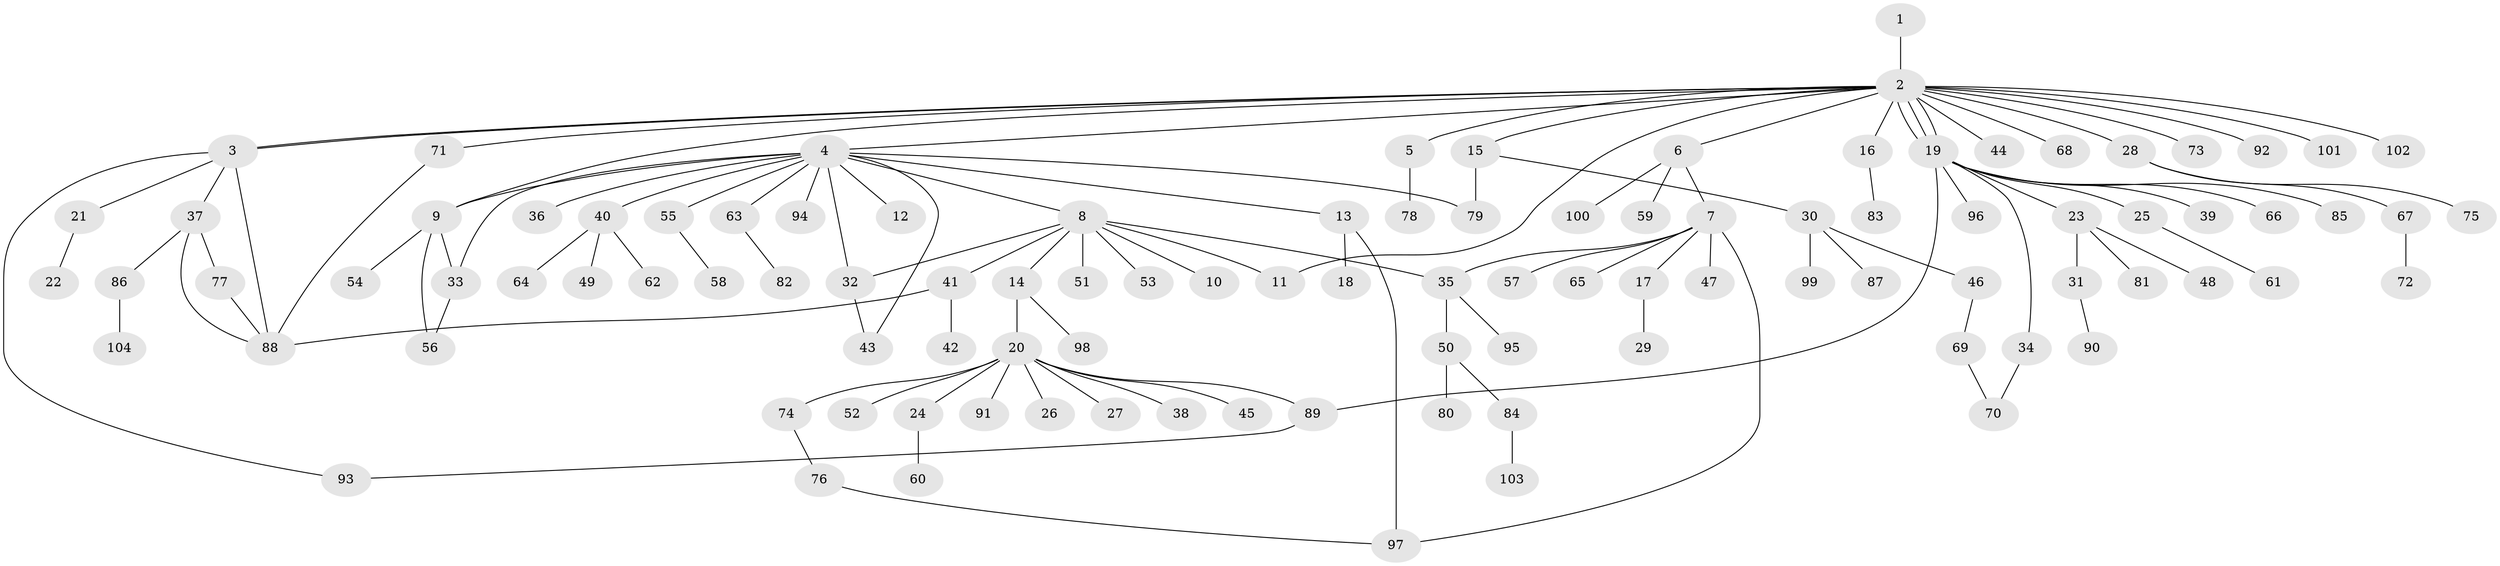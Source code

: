 // Generated by graph-tools (version 1.1) at 2025/01/03/09/25 03:01:39]
// undirected, 104 vertices, 123 edges
graph export_dot {
graph [start="1"]
  node [color=gray90,style=filled];
  1;
  2;
  3;
  4;
  5;
  6;
  7;
  8;
  9;
  10;
  11;
  12;
  13;
  14;
  15;
  16;
  17;
  18;
  19;
  20;
  21;
  22;
  23;
  24;
  25;
  26;
  27;
  28;
  29;
  30;
  31;
  32;
  33;
  34;
  35;
  36;
  37;
  38;
  39;
  40;
  41;
  42;
  43;
  44;
  45;
  46;
  47;
  48;
  49;
  50;
  51;
  52;
  53;
  54;
  55;
  56;
  57;
  58;
  59;
  60;
  61;
  62;
  63;
  64;
  65;
  66;
  67;
  68;
  69;
  70;
  71;
  72;
  73;
  74;
  75;
  76;
  77;
  78;
  79;
  80;
  81;
  82;
  83;
  84;
  85;
  86;
  87;
  88;
  89;
  90;
  91;
  92;
  93;
  94;
  95;
  96;
  97;
  98;
  99;
  100;
  101;
  102;
  103;
  104;
  1 -- 2;
  2 -- 3;
  2 -- 3;
  2 -- 4;
  2 -- 5;
  2 -- 6;
  2 -- 9;
  2 -- 11;
  2 -- 15;
  2 -- 16;
  2 -- 19;
  2 -- 19;
  2 -- 19;
  2 -- 28;
  2 -- 44;
  2 -- 68;
  2 -- 71;
  2 -- 73;
  2 -- 92;
  2 -- 101;
  2 -- 102;
  3 -- 21;
  3 -- 37;
  3 -- 88;
  3 -- 93;
  4 -- 8;
  4 -- 9;
  4 -- 12;
  4 -- 13;
  4 -- 32;
  4 -- 33;
  4 -- 36;
  4 -- 40;
  4 -- 43;
  4 -- 55;
  4 -- 63;
  4 -- 79;
  4 -- 94;
  5 -- 78;
  6 -- 7;
  6 -- 59;
  6 -- 100;
  7 -- 17;
  7 -- 35;
  7 -- 47;
  7 -- 57;
  7 -- 65;
  7 -- 97;
  8 -- 10;
  8 -- 11;
  8 -- 14;
  8 -- 32;
  8 -- 35;
  8 -- 41;
  8 -- 51;
  8 -- 53;
  9 -- 33;
  9 -- 54;
  9 -- 56;
  13 -- 18;
  13 -- 97;
  14 -- 20;
  14 -- 98;
  15 -- 30;
  15 -- 79;
  16 -- 83;
  17 -- 29;
  19 -- 23;
  19 -- 25;
  19 -- 34;
  19 -- 39;
  19 -- 66;
  19 -- 85;
  19 -- 89;
  19 -- 96;
  20 -- 24;
  20 -- 26;
  20 -- 27;
  20 -- 38;
  20 -- 45;
  20 -- 52;
  20 -- 74;
  20 -- 89;
  20 -- 91;
  21 -- 22;
  23 -- 31;
  23 -- 48;
  23 -- 81;
  24 -- 60;
  25 -- 61;
  28 -- 67;
  28 -- 75;
  30 -- 46;
  30 -- 87;
  30 -- 99;
  31 -- 90;
  32 -- 43;
  33 -- 56;
  34 -- 70;
  35 -- 50;
  35 -- 95;
  37 -- 77;
  37 -- 86;
  37 -- 88;
  40 -- 49;
  40 -- 62;
  40 -- 64;
  41 -- 42;
  41 -- 88;
  46 -- 69;
  50 -- 80;
  50 -- 84;
  55 -- 58;
  63 -- 82;
  67 -- 72;
  69 -- 70;
  71 -- 88;
  74 -- 76;
  76 -- 97;
  77 -- 88;
  84 -- 103;
  86 -- 104;
  89 -- 93;
}
